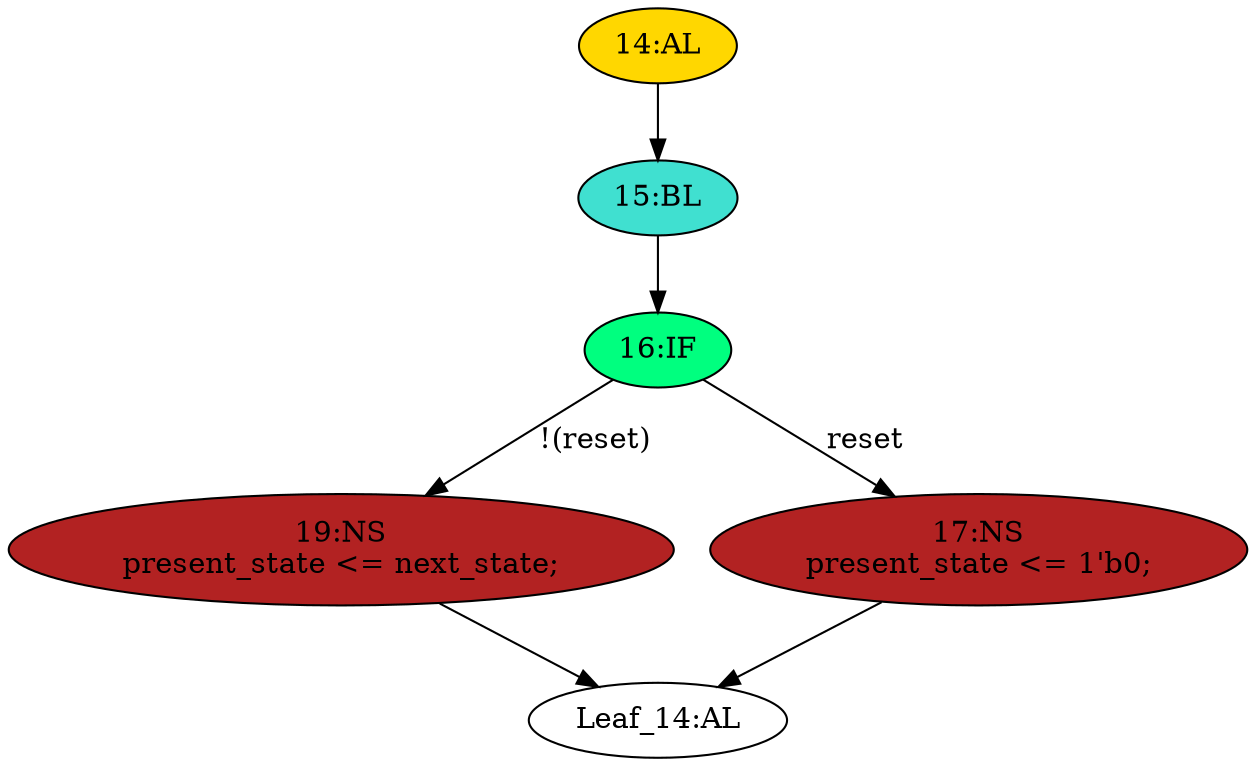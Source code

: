 strict digraph "" {
	node [label="\N"];
	"16:IF"	[ast="<pyverilog.vparser.ast.IfStatement object at 0x7f73e00ad090>",
		fillcolor=springgreen,
		label="16:IF",
		statements="[]",
		style=filled,
		typ=IfStatement];
	"19:NS"	[ast="<pyverilog.vparser.ast.NonblockingSubstitution object at 0x7f73e00ad150>",
		fillcolor=firebrick,
		label="19:NS
present_state <= next_state;",
		statements="[<pyverilog.vparser.ast.NonblockingSubstitution object at 0x7f73e00ad150>]",
		style=filled,
		typ=NonblockingSubstitution];
	"16:IF" -> "19:NS"	[cond="['reset']",
		label="!(reset)",
		lineno=16];
	"17:NS"	[ast="<pyverilog.vparser.ast.NonblockingSubstitution object at 0x7f73e00ad350>",
		fillcolor=firebrick,
		label="17:NS
present_state <= 1'b0;",
		statements="[<pyverilog.vparser.ast.NonblockingSubstitution object at 0x7f73e00ad350>]",
		style=filled,
		typ=NonblockingSubstitution];
	"16:IF" -> "17:NS"	[cond="['reset']",
		label=reset,
		lineno=16];
	"15:BL"	[ast="<pyverilog.vparser.ast.Block object at 0x7f73e00ad510>",
		fillcolor=turquoise,
		label="15:BL",
		statements="[]",
		style=filled,
		typ=Block];
	"15:BL" -> "16:IF"	[cond="[]",
		lineno=None];
	"14:AL"	[ast="<pyverilog.vparser.ast.Always object at 0x7f73e00ad550>",
		clk_sens=True,
		fillcolor=gold,
		label="14:AL",
		sens="['clk']",
		statements="[]",
		style=filled,
		typ=Always,
		use_var="['reset', 'next_state']"];
	"14:AL" -> "15:BL"	[cond="[]",
		lineno=None];
	"Leaf_14:AL"	[def_var="['present_state']",
		label="Leaf_14:AL"];
	"19:NS" -> "Leaf_14:AL"	[cond="[]",
		lineno=None];
	"17:NS" -> "Leaf_14:AL"	[cond="[]",
		lineno=None];
}
